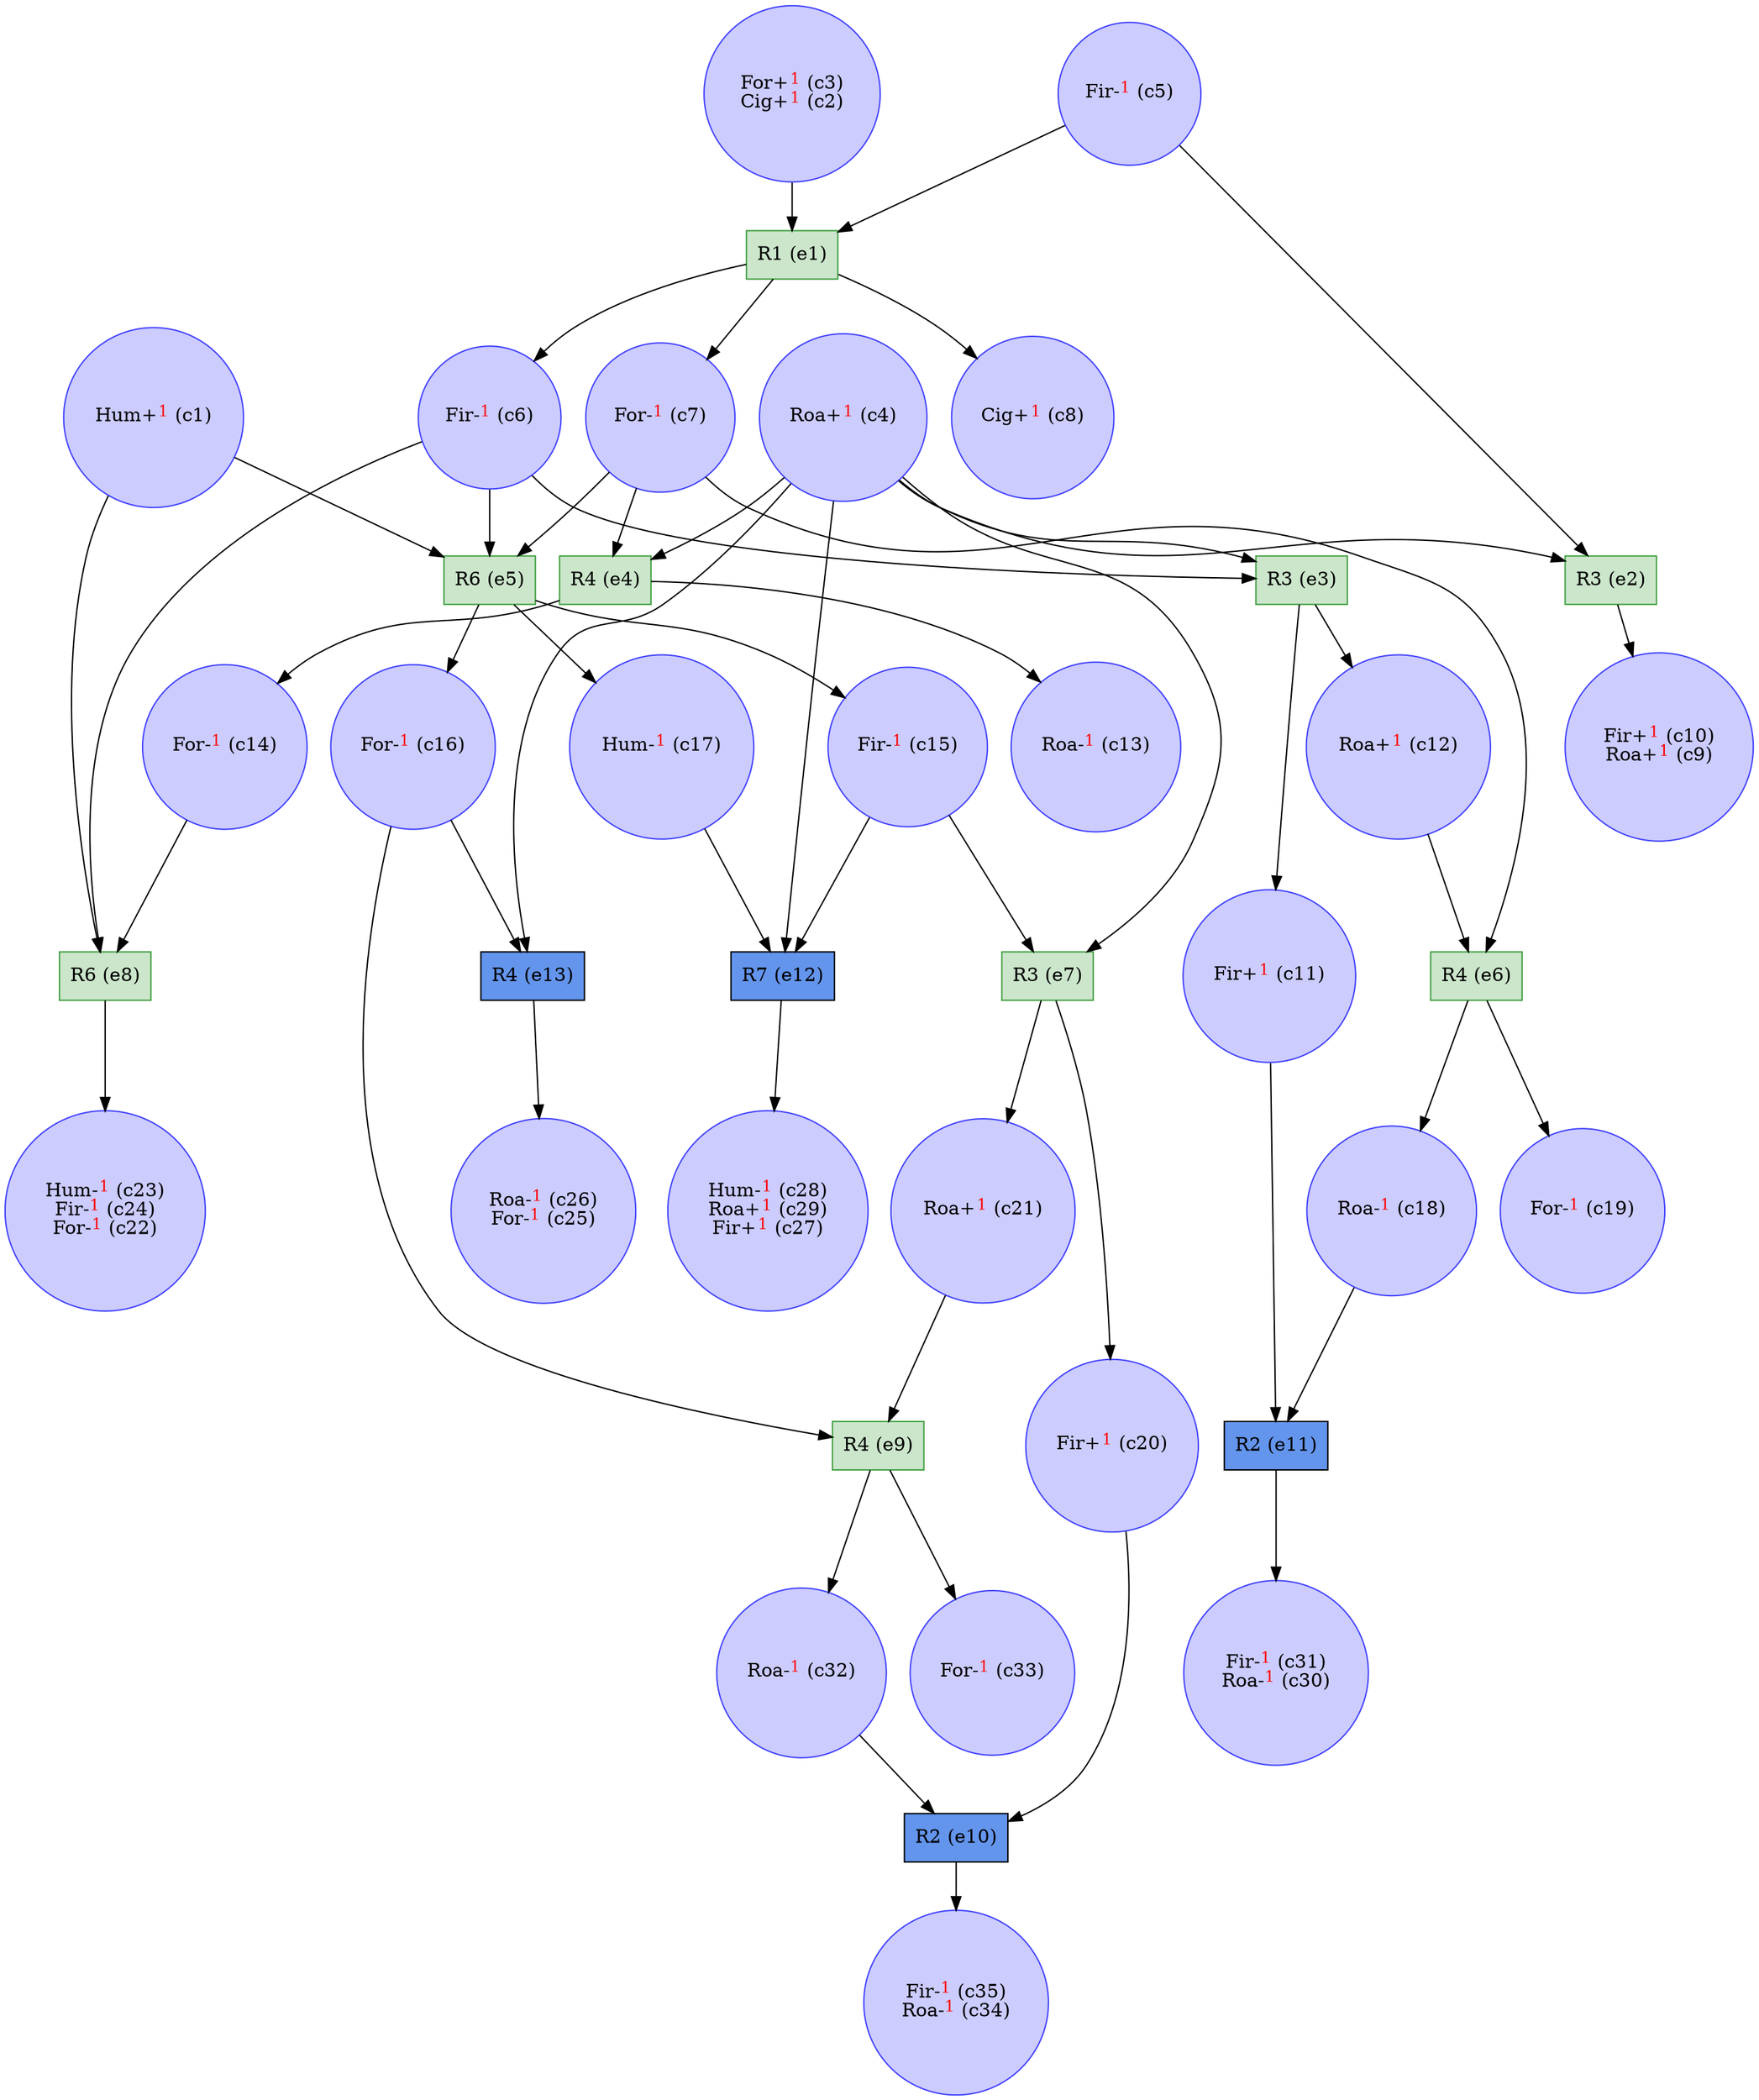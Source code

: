 digraph test {
  c1 -> e8;
  c1 -> e5;
  c2 -> e1;
  c4 -> e12;
  c4 -> e13;
  c4 -> e7;
  c4 -> e4;
  c4 -> e3;
  c4 -> e2;
  c5 -> e2;
  c5 -> e1;
  e1 -> c6;
  c6 -> e8;
  c6 -> e5;
  c6 -> e3;
  e1 -> c7;
  c7 -> e6;
  c7 -> e5;
  c7 -> e4;
  e1 -> c8;
  e2 -> c9;
  e3 -> c11;
  c11 -> e11;
  e3 -> c12;
  c12 -> e6;
  e4 -> c13;
  e4 -> c14;
  c14 -> e8;
  e5 -> c15;
  c15 -> e12;
  c15 -> e7;
  e5 -> c16;
  c16 -> e9;
  c16 -> e13;
  e5 -> c17;
  c17 -> e12;
  e6 -> c18;
  c18 -> e11;
  e6 -> c19;
  e7 -> c20;
  c20 -> e10;
  e7 -> c21;
  c21 -> e9;
  e8 -> c22;
  e13 -> c25;
  e12 -> c27;
  e11 -> c30;
  e9 -> c32;
  c32 -> e10;
  e9 -> c33;
  e10 -> c34;
  c1 [color= "#4040ff" fillcolor="#ccccff" label= <<FONT COLOR ="black">Hum+</FONT><FONT COLOR="red"><SUP>1</SUP></FONT><FONT COLOR="black"> (c1)</FONT>> shape=circle style=filled];
  c2 [color= "#4040ff" fillcolor="#ccccff" label= <<FONT COLOR ="black">For+</FONT><FONT COLOR="red"><SUP>1</SUP></FONT><FONT COLOR="black"> (c3)</FONT><BR/><FONT COLOR ="black">Cig+</FONT><FONT COLOR="red"><SUP>1</SUP></FONT><FONT COLOR="black"> (c2)</FONT>> shape=circle style=filled];
  c4 [color= "#4040ff" fillcolor="#ccccff" label= <<FONT COLOR ="black">Roa+</FONT><FONT COLOR="red"><SUP>1</SUP></FONT><FONT COLOR="black"> (c4)</FONT>> shape=circle style=filled];
  c5 [color= "#4040ff" fillcolor="#ccccff" label= <<FONT COLOR ="black">Fir-</FONT><FONT COLOR="red"><SUP>1</SUP></FONT><FONT COLOR="black"> (c5)</FONT>> shape=circle style=filled];
  c6 [color= "#4040ff" fillcolor="#ccccff" label= <<FONT COLOR ="black">Fir-</FONT><FONT COLOR="red"><SUP>1</SUP></FONT><FONT COLOR="black"> (c6)</FONT>> shape=circle style=filled];
  c7 [color= "#4040ff" fillcolor="#ccccff" label= <<FONT COLOR ="black">For-</FONT><FONT COLOR="red"><SUP>1</SUP></FONT><FONT COLOR="black"> (c7)</FONT>> shape=circle style=filled];
  c8 [color= "#4040ff" fillcolor="#ccccff" label= <<FONT COLOR ="black">Cig+</FONT><FONT COLOR="red"><SUP>1</SUP></FONT><FONT COLOR="black"> (c8)</FONT>> shape=circle style=filled];
  c9 [color= "#4040ff" fillcolor="#ccccff" label= <<FONT COLOR ="black">Fir+</FONT><FONT COLOR="red"><SUP>1</SUP></FONT><FONT COLOR="black"> (c10)</FONT><BR/><FONT COLOR ="black">Roa+</FONT><FONT COLOR="red"><SUP>1</SUP></FONT><FONT COLOR="black"> (c9)</FONT>> shape=circle style=filled];
  c11 [color= "#4040ff" fillcolor="#ccccff" label= <<FONT COLOR ="black">Fir+</FONT><FONT COLOR="red"><SUP>1</SUP></FONT><FONT COLOR="black"> (c11)</FONT>> shape=circle style=filled];
  c12 [color= "#4040ff" fillcolor="#ccccff" label= <<FONT COLOR ="black">Roa+</FONT><FONT COLOR="red"><SUP>1</SUP></FONT><FONT COLOR="black"> (c12)</FONT>> shape=circle style=filled];
  c13 [color= "#4040ff" fillcolor="#ccccff" label= <<FONT COLOR ="black">Roa-</FONT><FONT COLOR="red"><SUP>1</SUP></FONT><FONT COLOR="black"> (c13)</FONT>> shape=circle style=filled];
  c14 [color= "#4040ff" fillcolor="#ccccff" label= <<FONT COLOR ="black">For-</FONT><FONT COLOR="red"><SUP>1</SUP></FONT><FONT COLOR="black"> (c14)</FONT>> shape=circle style=filled];
  c15 [color= "#4040ff" fillcolor="#ccccff" label= <<FONT COLOR ="black">Fir-</FONT><FONT COLOR="red"><SUP>1</SUP></FONT><FONT COLOR="black"> (c15)</FONT>> shape=circle style=filled];
  c16 [color= "#4040ff" fillcolor="#ccccff" label= <<FONT COLOR ="black">For-</FONT><FONT COLOR="red"><SUP>1</SUP></FONT><FONT COLOR="black"> (c16)</FONT>> shape=circle style=filled];
  c17 [color= "#4040ff" fillcolor="#ccccff" label= <<FONT COLOR ="black">Hum-</FONT><FONT COLOR="red"><SUP>1</SUP></FONT><FONT COLOR="black"> (c17)</FONT>> shape=circle style=filled];
  c18 [color= "#4040ff" fillcolor="#ccccff" label= <<FONT COLOR ="black">Roa-</FONT><FONT COLOR="red"><SUP>1</SUP></FONT><FONT COLOR="black"> (c18)</FONT>> shape=circle style=filled];
  c19 [color= "#4040ff" fillcolor="#ccccff" label= <<FONT COLOR ="black">For-</FONT><FONT COLOR="red"><SUP>1</SUP></FONT><FONT COLOR="black"> (c19)</FONT>> shape=circle style=filled];
  c20 [color= "#4040ff" fillcolor="#ccccff" label= <<FONT COLOR ="black">Fir+</FONT><FONT COLOR="red"><SUP>1</SUP></FONT><FONT COLOR="black"> (c20)</FONT>> shape=circle style=filled];
  c21 [color= "#4040ff" fillcolor="#ccccff" label= <<FONT COLOR ="black">Roa+</FONT><FONT COLOR="red"><SUP>1</SUP></FONT><FONT COLOR="black"> (c21)</FONT>> shape=circle style=filled];
  c22 [color= "#4040ff" fillcolor="#ccccff" label= <<FONT COLOR ="black">Hum-</FONT><FONT COLOR="red"><SUP>1</SUP></FONT><FONT COLOR="black"> (c23)</FONT><BR/><FONT COLOR ="black">Fir-</FONT><FONT COLOR="red"><SUP>1</SUP></FONT><FONT COLOR="black"> (c24)</FONT><BR/><FONT COLOR ="black">For-</FONT><FONT COLOR="red"><SUP>1</SUP></FONT><FONT COLOR="black"> (c22)</FONT>> shape=circle style=filled];
  c25 [color= "#4040ff" fillcolor="#ccccff" label= <<FONT COLOR ="black">Roa-</FONT><FONT COLOR="red"><SUP>1</SUP></FONT><FONT COLOR="black"> (c26)</FONT><BR/><FONT COLOR ="black">For-</FONT><FONT COLOR="red"><SUP>1</SUP></FONT><FONT COLOR="black"> (c25)</FONT>> shape=circle style=filled];
  c27 [color= "#4040ff" fillcolor="#ccccff" label= <<FONT COLOR ="black">Hum-</FONT><FONT COLOR="red"><SUP>1</SUP></FONT><FONT COLOR="black"> (c28)</FONT><BR/><FONT COLOR ="black">Roa+</FONT><FONT COLOR="red"><SUP>1</SUP></FONT><FONT COLOR="black"> (c29)</FONT><BR/><FONT COLOR ="black">Fir+</FONT><FONT COLOR="red"><SUP>1</SUP></FONT><FONT COLOR="black"> (c27)</FONT>> shape=circle style=filled];
  c30 [color= "#4040ff" fillcolor="#ccccff" label= <<FONT COLOR ="black">Fir-</FONT><FONT COLOR="red"><SUP>1</SUP></FONT><FONT COLOR="black"> (c31)</FONT><BR/><FONT COLOR ="black">Roa-</FONT><FONT COLOR="red"><SUP>1</SUP></FONT><FONT COLOR="black"> (c30)</FONT>> shape=circle style=filled];
  c32 [color= "#4040ff" fillcolor="#ccccff" label= <<FONT COLOR ="black">Roa-</FONT><FONT COLOR="red"><SUP>1</SUP></FONT><FONT COLOR="black"> (c32)</FONT>> shape=circle style=filled];
  c33 [color= "#4040ff" fillcolor="#ccccff" label= <<FONT COLOR ="black">For-</FONT><FONT COLOR="red"><SUP>1</SUP></FONT><FONT COLOR="black"> (c33)</FONT>> shape=circle style=filled];
  c34 [color= "#4040ff" fillcolor="#ccccff" label= <<FONT COLOR ="black">Fir-</FONT><FONT COLOR="red"><SUP>1</SUP></FONT><FONT COLOR="black"> (c35)</FONT><BR/><FONT COLOR ="black">Roa-</FONT><FONT COLOR="red"><SUP>1</SUP></FONT><FONT COLOR="black"> (c34)</FONT>> shape=circle style=filled];
  e1 [color="#409f40" fillcolor="#cce6cc" label="R1 (e1)" shape=box style=filled];
  e2 [color="#409f40" fillcolor="#cce6cc" label="R3 (e2)" shape=box style=filled];
  e3 [color="#409f40" fillcolor="#cce6cc" label="R3 (e3)" shape=box style=filled];
  e4 [color="#409f40" fillcolor="#cce6cc" label="R4 (e4)" shape=box style=filled];
  e5 [color="#409f40" fillcolor="#cce6cc" label="R6 (e5)" shape=box style=filled];
  e6 [color="#409f40" fillcolor="#cce6cc" label="R4 (e6)" shape=box style=filled];
  e7 [color="#409f40" fillcolor="#cce6cc" label="R3 (e7)" shape=box style=filled];
  e8 [color="#409f40" fillcolor="#cce6cc" label="R6 (e8)" shape=box style=filled];
  e9 [color="#409f40" fillcolor="#cce6cc" label="R4 (e9)" shape=box style=filled];
  e10 [color=black fillcolor=cornflowerblue label="R2 (e10)" shape=box style=filled];
  e11 [color=black fillcolor=cornflowerblue label="R2 (e11)" shape=box style=filled];
  e12 [color=black fillcolor=cornflowerblue label="R7 (e12)" shape=box style=filled];
  e13 [color=black fillcolor=cornflowerblue label="R4 (e13)" shape=box style=filled];
}
